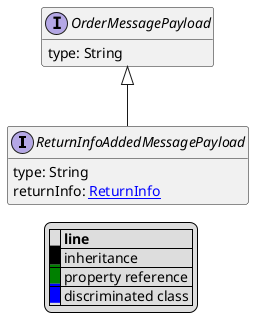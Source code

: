 @startuml

hide empty fields
hide empty methods
legend
|= |= line |
|<back:black>   </back>| inheritance |
|<back:green>   </back>| property reference |
|<back:blue>   </back>| discriminated class |
endlegend
interface ReturnInfoAddedMessagePayload [[ReturnInfoAddedMessagePayload.svg]] extends OrderMessagePayload {
    type: String
    returnInfo: [[ReturnInfo.svg ReturnInfo]]
}
interface OrderMessagePayload [[OrderMessagePayload.svg]]  {
    type: String
}





@enduml
